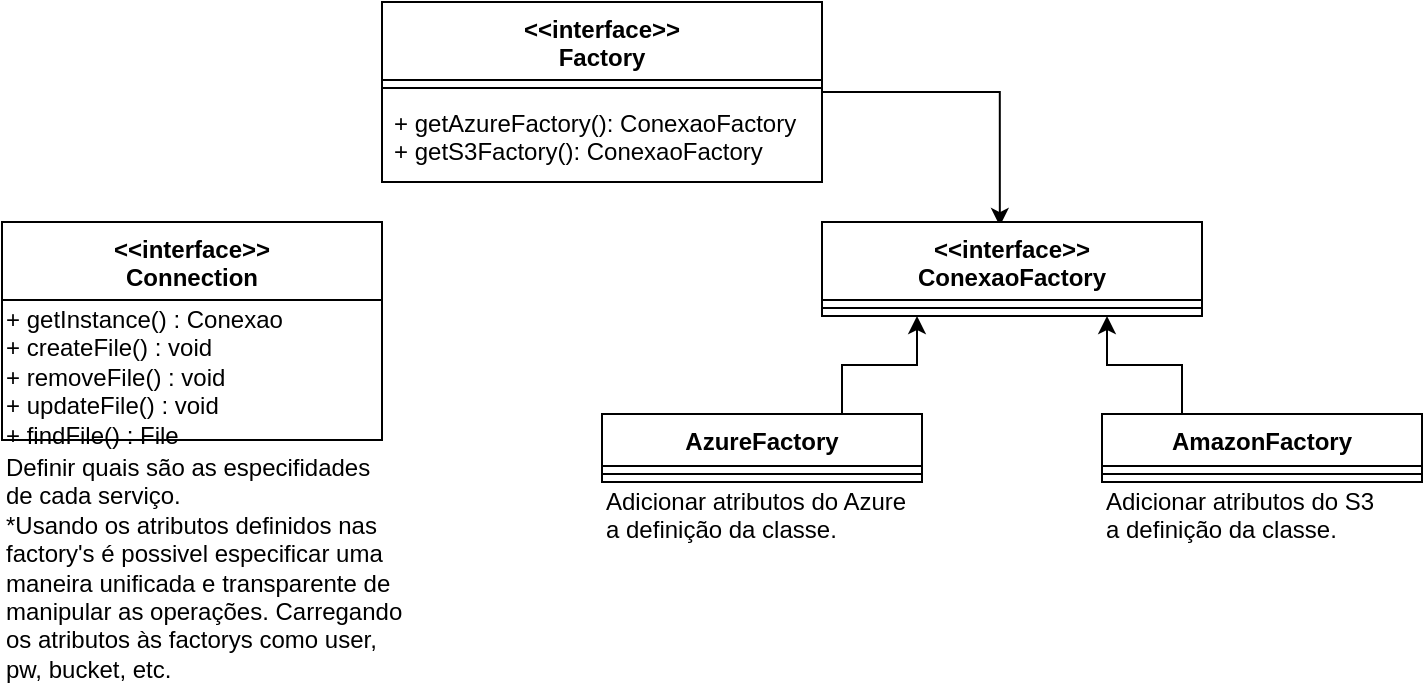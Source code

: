 <mxfile version="11.3.0" type="device" pages="1"><diagram name="Page-1" id="9f46799a-70d6-7492-0946-bef42562c5a5"><mxGraphModel dx="854" dy="387" grid="1" gridSize="10" guides="1" tooltips="1" connect="1" arrows="1" fold="1" page="1" pageScale="1" pageWidth="1100" pageHeight="850" background="#ffffff" math="0" shadow="0"><root><mxCell id="0"/><mxCell id="1" parent="0"/><mxCell id="j3ZODql5HG4WlYHvtjD6-24" value="" style="edgeStyle=orthogonalEdgeStyle;rounded=0;orthogonalLoop=1;jettySize=auto;html=1;entryX=0.468;entryY=0.043;entryDx=0;entryDy=0;entryPerimeter=0;" edge="1" parent="1" source="j3ZODql5HG4WlYHvtjD6-5" target="j3ZODql5HG4WlYHvtjD6-9"><mxGeometry relative="1" as="geometry"><mxPoint x="650" y="180" as="targetPoint"/><Array as="points"><mxPoint x="649" y="125"/></Array></mxGeometry></mxCell><mxCell id="j3ZODql5HG4WlYHvtjD6-5" value="&lt;&lt;interface&gt;&gt;&#10;Factory" style="swimlane;fontStyle=1;align=center;verticalAlign=top;childLayout=stackLayout;horizontal=1;startSize=39;horizontalStack=0;resizeParent=1;resizeParentMax=0;resizeLast=0;collapsible=1;marginBottom=0;" vertex="1" parent="1"><mxGeometry x="340" y="80" width="220" height="90" as="geometry"><mxRectangle x="340" y="80" width="150" height="39" as="alternateBounds"/></mxGeometry></mxCell><mxCell id="j3ZODql5HG4WlYHvtjD6-7" value="" style="line;strokeWidth=1;fillColor=none;align=left;verticalAlign=middle;spacingTop=-1;spacingLeft=3;spacingRight=3;rotatable=0;labelPosition=right;points=[];portConstraint=eastwest;" vertex="1" parent="j3ZODql5HG4WlYHvtjD6-5"><mxGeometry y="39" width="220" height="8" as="geometry"/></mxCell><mxCell id="j3ZODql5HG4WlYHvtjD6-8" value="+ getAzureFactory(): ConexaoFactory&#10;+ getS3Factory(): ConexaoFactory" style="text;strokeColor=none;fillColor=none;align=left;verticalAlign=top;spacingLeft=4;spacingRight=4;overflow=hidden;rotatable=0;points=[[0,0.5],[1,0.5]];portConstraint=eastwest;" vertex="1" parent="j3ZODql5HG4WlYHvtjD6-5"><mxGeometry y="47" width="220" height="43" as="geometry"/></mxCell><mxCell id="j3ZODql5HG4WlYHvtjD6-9" value="&lt;&lt;interface&gt;&gt;&#10;ConexaoFactory" style="swimlane;fontStyle=1;align=center;verticalAlign=top;childLayout=stackLayout;horizontal=1;startSize=39;horizontalStack=0;resizeParent=1;resizeParentMax=0;resizeLast=0;collapsible=1;marginBottom=0;" vertex="1" parent="1"><mxGeometry x="560" y="190" width="190" height="47" as="geometry"/></mxCell><mxCell id="j3ZODql5HG4WlYHvtjD6-10" value="" style="line;strokeWidth=1;fillColor=none;align=left;verticalAlign=middle;spacingTop=-1;spacingLeft=3;spacingRight=3;rotatable=0;labelPosition=right;points=[];portConstraint=eastwest;" vertex="1" parent="j3ZODql5HG4WlYHvtjD6-9"><mxGeometry y="39" width="190" height="8" as="geometry"/></mxCell><mxCell id="j3ZODql5HG4WlYHvtjD6-25" style="edgeStyle=orthogonalEdgeStyle;rounded=0;orthogonalLoop=1;jettySize=auto;html=1;exitX=0.75;exitY=0;exitDx=0;exitDy=0;entryX=0.25;entryY=1;entryDx=0;entryDy=0;" edge="1" parent="1" source="j3ZODql5HG4WlYHvtjD6-12" target="j3ZODql5HG4WlYHvtjD6-9"><mxGeometry relative="1" as="geometry"/></mxCell><mxCell id="j3ZODql5HG4WlYHvtjD6-12" value="AzureFactory" style="swimlane;fontStyle=1;align=center;verticalAlign=top;childLayout=stackLayout;horizontal=1;startSize=26;horizontalStack=0;resizeParent=1;resizeParentMax=0;resizeLast=0;collapsible=1;marginBottom=0;" vertex="1" parent="1"><mxGeometry x="450" y="286" width="160" height="34" as="geometry"/></mxCell><mxCell id="j3ZODql5HG4WlYHvtjD6-14" value="" style="line;strokeWidth=1;fillColor=none;align=left;verticalAlign=middle;spacingTop=-1;spacingLeft=3;spacingRight=3;rotatable=0;labelPosition=right;points=[];portConstraint=eastwest;" vertex="1" parent="j3ZODql5HG4WlYHvtjD6-12"><mxGeometry y="26" width="160" height="8" as="geometry"/></mxCell><mxCell id="j3ZODql5HG4WlYHvtjD6-26" style="edgeStyle=orthogonalEdgeStyle;rounded=0;orthogonalLoop=1;jettySize=auto;html=1;exitX=0.25;exitY=0;exitDx=0;exitDy=0;entryX=0.75;entryY=1;entryDx=0;entryDy=0;" edge="1" parent="1" source="j3ZODql5HG4WlYHvtjD6-19" target="j3ZODql5HG4WlYHvtjD6-9"><mxGeometry relative="1" as="geometry"/></mxCell><mxCell id="j3ZODql5HG4WlYHvtjD6-19" value="AmazonFactory" style="swimlane;fontStyle=1;align=center;verticalAlign=top;childLayout=stackLayout;horizontal=1;startSize=26;horizontalStack=0;resizeParent=1;resizeParentMax=0;resizeLast=0;collapsible=1;marginBottom=0;" vertex="1" parent="1"><mxGeometry x="700" y="286" width="160" height="34" as="geometry"/></mxCell><mxCell id="j3ZODql5HG4WlYHvtjD6-20" value="" style="line;strokeWidth=1;fillColor=none;align=left;verticalAlign=middle;spacingTop=-1;spacingLeft=3;spacingRight=3;rotatable=0;labelPosition=right;points=[];portConstraint=eastwest;" vertex="1" parent="j3ZODql5HG4WlYHvtjD6-19"><mxGeometry y="26" width="160" height="8" as="geometry"/></mxCell><mxCell id="j3ZODql5HG4WlYHvtjD6-27" value="&lt;&lt;interface&gt;&gt;&#10;Connection" style="swimlane;fontStyle=1;align=center;verticalAlign=top;childLayout=stackLayout;horizontal=1;startSize=39;horizontalStack=0;resizeParent=1;resizeParentMax=0;resizeLast=0;collapsible=1;marginBottom=0;" vertex="1" parent="1"><mxGeometry x="150" y="190" width="190" height="109" as="geometry"/></mxCell><mxCell id="j3ZODql5HG4WlYHvtjD6-32" value="+ getInstance() : Conexao&lt;br&gt;+ createFile() : void&lt;br&gt;+ removeFile() : void&lt;br&gt;+ updateFile() : void&lt;br&gt;+ findFile() : File" style="text;html=1;resizable=0;points=[];autosize=1;align=left;verticalAlign=top;spacingTop=-4;" vertex="1" parent="j3ZODql5HG4WlYHvtjD6-27"><mxGeometry y="39" width="190" height="70" as="geometry"/></mxCell><mxCell id="j3ZODql5HG4WlYHvtjD6-37" value="Adicionar atributos do Azure &lt;br&gt;a definição da classe." style="text;html=1;resizable=0;points=[];autosize=1;align=left;verticalAlign=top;spacingTop=-4;" vertex="1" parent="1"><mxGeometry x="450" y="320" width="170" height="30" as="geometry"/></mxCell><mxCell id="j3ZODql5HG4WlYHvtjD6-38" value="Adicionar atributos do S3&lt;br&gt;a definição da classe." style="text;html=1;resizable=0;points=[];autosize=1;align=left;verticalAlign=top;spacingTop=-4;" vertex="1" parent="1"><mxGeometry x="700" y="320" width="150" height="30" as="geometry"/></mxCell><mxCell id="j3ZODql5HG4WlYHvtjD6-39" value="Definir quais são as especifidades&amp;nbsp;&lt;br&gt;de cada serviço.&amp;nbsp;&lt;br&gt;*Usando os atributos definidos nas&lt;br&gt;factory's é possivel especificar uma&lt;br&gt;maneira unificada e transparente de&lt;br&gt;manipular as operações. Carregando&lt;br&gt;os atributos às factorys como user,&lt;br&gt;pw, bucket, etc." style="text;html=1;resizable=0;points=[];autosize=1;align=left;verticalAlign=top;spacingTop=-4;" vertex="1" parent="1"><mxGeometry x="150" y="303" width="210" height="110" as="geometry"/></mxCell></root></mxGraphModel></diagram></mxfile>